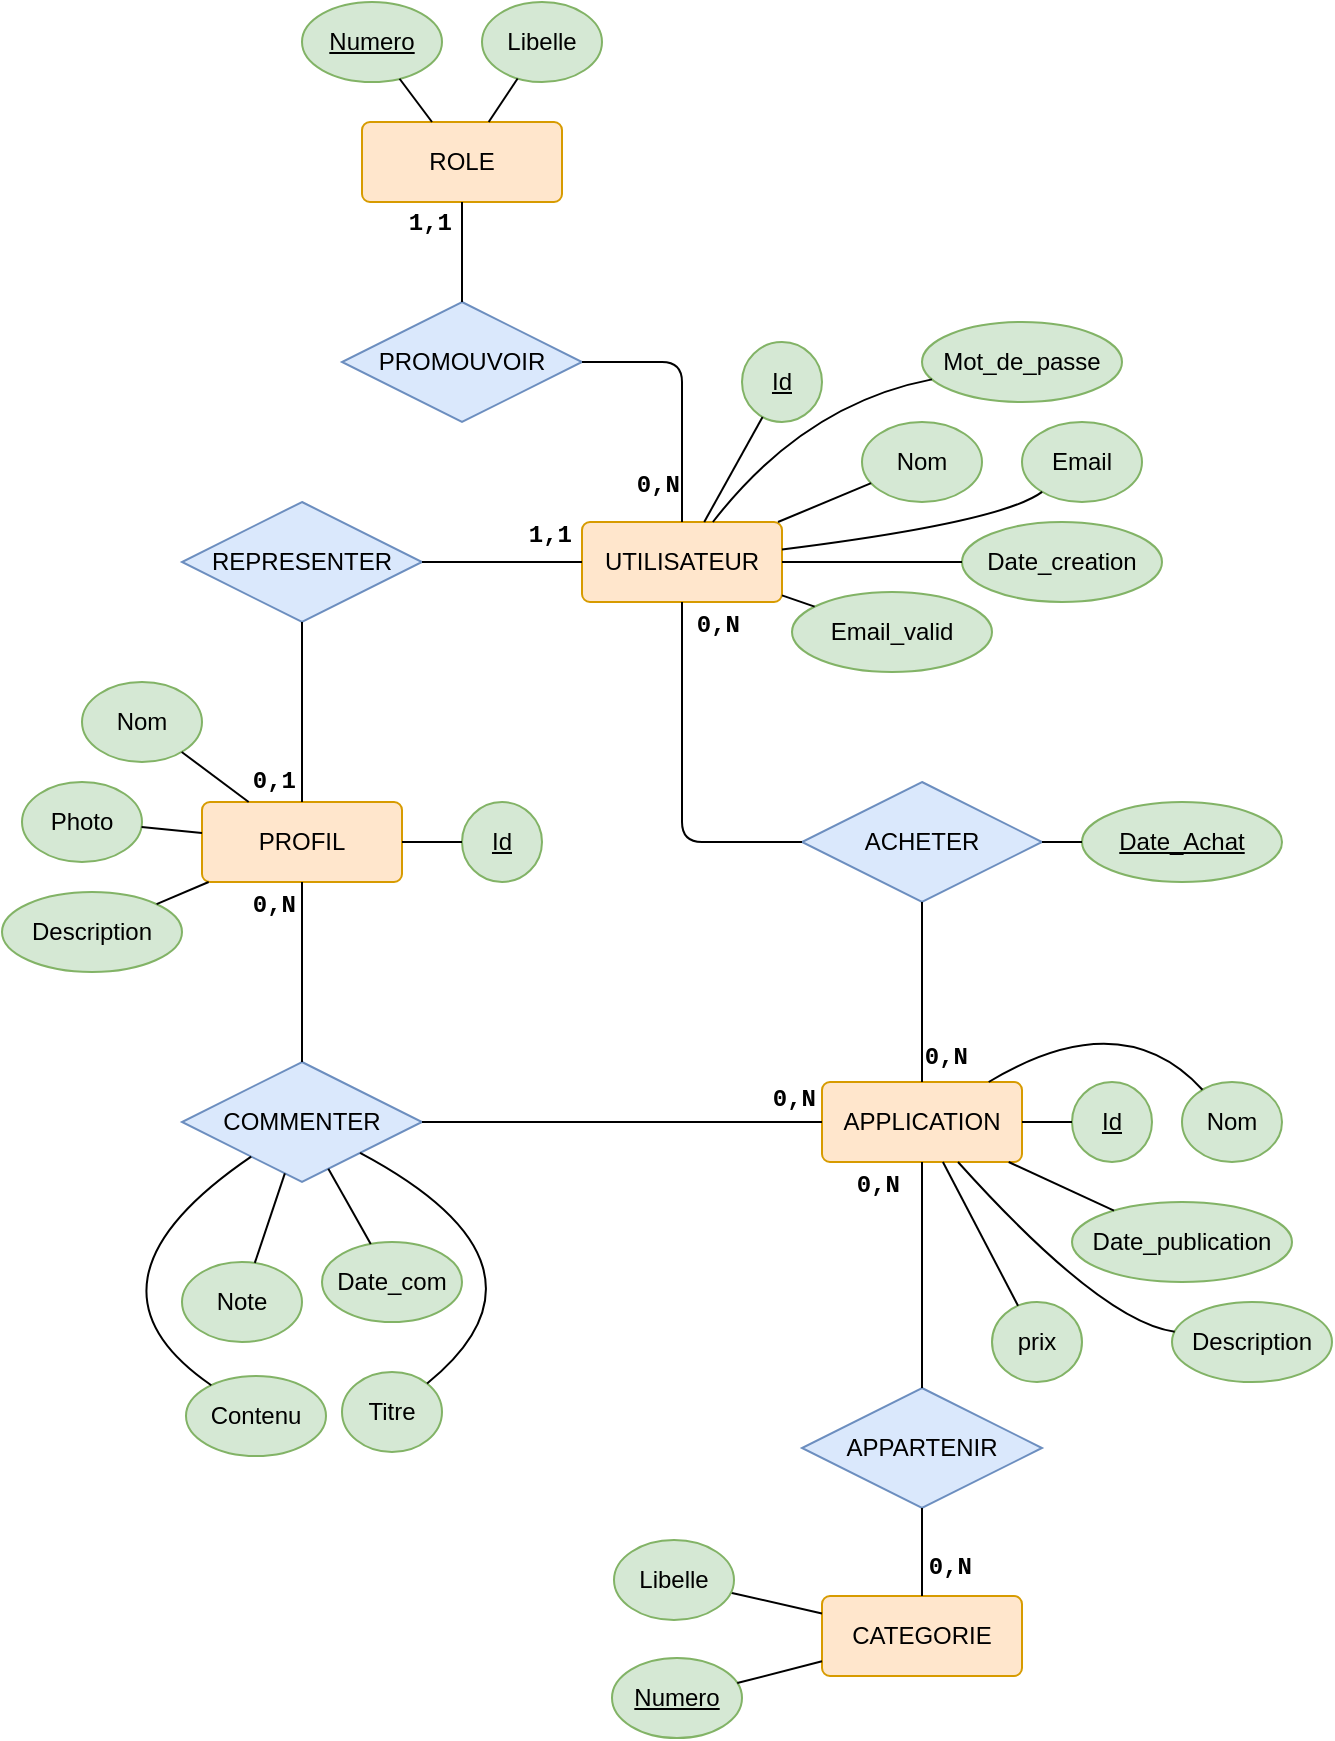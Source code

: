 <mxfile version="28.2.3">
  <diagram name="Page-1" id="irMi6EOYxpXYWQNIVK3N">
    <mxGraphModel dx="824" dy="648" grid="0" gridSize="10" guides="1" tooltips="1" connect="1" arrows="1" fold="1" page="1" pageScale="1" pageWidth="827" pageHeight="1169" math="0" shadow="0">
      <root>
        <mxCell id="0" />
        <mxCell id="1" parent="0" />
        <mxCell id="MrN5kUkZAUSpkwFro3fQ-1" value="UTILISATEUR" style="rounded=1;arcSize=10;whiteSpace=wrap;html=1;align=center;fillColor=#ffe6cc;strokeColor=#d79b00;" vertex="1" parent="1">
          <mxGeometry x="390" y="380" width="100" height="40" as="geometry" />
        </mxCell>
        <mxCell id="MrN5kUkZAUSpkwFro3fQ-2" value="ROLE" style="rounded=1;arcSize=10;whiteSpace=wrap;html=1;align=center;fillColor=#ffe6cc;strokeColor=#d79b00;" vertex="1" parent="1">
          <mxGeometry x="280" y="180" width="100" height="40" as="geometry" />
        </mxCell>
        <mxCell id="MrN5kUkZAUSpkwFro3fQ-3" value="PROFIL" style="rounded=1;arcSize=10;whiteSpace=wrap;html=1;align=center;fillColor=#ffe6cc;strokeColor=#d79b00;" vertex="1" parent="1">
          <mxGeometry x="200" y="520" width="100" height="40" as="geometry" />
        </mxCell>
        <mxCell id="MrN5kUkZAUSpkwFro3fQ-4" value="APPLICATION" style="rounded=1;arcSize=10;whiteSpace=wrap;html=1;align=center;fillColor=#ffe6cc;strokeColor=#d79b00;" vertex="1" parent="1">
          <mxGeometry x="510" y="660" width="100" height="40" as="geometry" />
        </mxCell>
        <mxCell id="MrN5kUkZAUSpkwFro3fQ-5" value="CATEGORIE" style="rounded=1;arcSize=10;whiteSpace=wrap;html=1;align=center;fillColor=#ffe6cc;strokeColor=#d79b00;" vertex="1" parent="1">
          <mxGeometry x="510" y="917" width="100" height="40" as="geometry" />
        </mxCell>
        <mxCell id="MrN5kUkZAUSpkwFro3fQ-6" value="ACHETER" style="shape=rhombus;perimeter=rhombusPerimeter;whiteSpace=wrap;html=1;align=center;fillColor=#dae8fc;strokeColor=#6c8ebf;" vertex="1" parent="1">
          <mxGeometry x="500" y="510" width="120" height="60" as="geometry" />
        </mxCell>
        <mxCell id="MrN5kUkZAUSpkwFro3fQ-7" value="" style="endArrow=none;html=1;rounded=1;fontSize=12;startSize=8;endSize=8;curved=0;" edge="1" parent="1" source="MrN5kUkZAUSpkwFro3fQ-6" target="MrN5kUkZAUSpkwFro3fQ-4">
          <mxGeometry relative="1" as="geometry">
            <mxPoint x="510" y="660" as="sourcePoint" />
            <mxPoint x="670" y="660" as="targetPoint" />
            <Array as="points" />
          </mxGeometry>
        </mxCell>
        <mxCell id="MrN5kUkZAUSpkwFro3fQ-8" value="0,N" style="resizable=0;whiteSpace=wrap;align=right;verticalAlign=bottom;fontFamily=Courier New;fontStyle=1;labelBorderColor=none;html=1;" connectable="0" vertex="1" parent="MrN5kUkZAUSpkwFro3fQ-7">
          <mxGeometry x="1" relative="1" as="geometry">
            <mxPoint x="24" y="-4" as="offset" />
          </mxGeometry>
        </mxCell>
        <mxCell id="MrN5kUkZAUSpkwFro3fQ-9" value="" style="endArrow=none;html=1;rounded=1;fontSize=12;startSize=8;endSize=8;curved=0;" edge="1" parent="1" source="MrN5kUkZAUSpkwFro3fQ-6" target="MrN5kUkZAUSpkwFro3fQ-1">
          <mxGeometry relative="1" as="geometry">
            <mxPoint x="490" y="470" as="sourcePoint" />
            <mxPoint x="650" y="470" as="targetPoint" />
            <Array as="points">
              <mxPoint x="440" y="540" />
            </Array>
          </mxGeometry>
        </mxCell>
        <mxCell id="MrN5kUkZAUSpkwFro3fQ-10" value="0,N" style="resizable=0;whiteSpace=wrap;align=right;verticalAlign=bottom;fontFamily=Courier New;fontStyle=1;labelBorderColor=none;html=1;" connectable="0" vertex="1" parent="MrN5kUkZAUSpkwFro3fQ-9">
          <mxGeometry x="1" relative="1" as="geometry">
            <mxPoint x="30" y="20" as="offset" />
          </mxGeometry>
        </mxCell>
        <mxCell id="MrN5kUkZAUSpkwFro3fQ-11" value="PROMOUVOIR" style="shape=rhombus;perimeter=rhombusPerimeter;whiteSpace=wrap;html=1;align=center;fillColor=#dae8fc;strokeColor=#6c8ebf;" vertex="1" parent="1">
          <mxGeometry x="270" y="270" width="120" height="60" as="geometry" />
        </mxCell>
        <mxCell id="MrN5kUkZAUSpkwFro3fQ-12" value="REPRESENTER" style="shape=rhombus;perimeter=rhombusPerimeter;whiteSpace=wrap;html=1;align=center;fillColor=#dae8fc;strokeColor=#6c8ebf;" vertex="1" parent="1">
          <mxGeometry x="190" y="370" width="120" height="60" as="geometry" />
        </mxCell>
        <mxCell id="MrN5kUkZAUSpkwFro3fQ-13" value="" style="endArrow=none;html=1;rounded=1;fontSize=12;startSize=8;endSize=8;curved=0;" edge="1" parent="1" source="MrN5kUkZAUSpkwFro3fQ-11" target="MrN5kUkZAUSpkwFro3fQ-1">
          <mxGeometry relative="1" as="geometry">
            <mxPoint x="460" y="350" as="sourcePoint" />
            <mxPoint x="620" y="350" as="targetPoint" />
            <Array as="points">
              <mxPoint x="440" y="300" />
            </Array>
          </mxGeometry>
        </mxCell>
        <mxCell id="MrN5kUkZAUSpkwFro3fQ-14" value="0,N" style="resizable=0;whiteSpace=wrap;align=right;verticalAlign=bottom;fontFamily=Courier New;fontStyle=1;labelBorderColor=none;html=1;" connectable="0" vertex="1" parent="MrN5kUkZAUSpkwFro3fQ-13">
          <mxGeometry x="1" relative="1" as="geometry">
            <mxPoint y="-10" as="offset" />
          </mxGeometry>
        </mxCell>
        <mxCell id="MrN5kUkZAUSpkwFro3fQ-15" value="" style="endArrow=none;html=1;rounded=0;fontSize=12;startSize=8;endSize=8;curved=1;" edge="1" parent="1" source="MrN5kUkZAUSpkwFro3fQ-11" target="MrN5kUkZAUSpkwFro3fQ-2">
          <mxGeometry relative="1" as="geometry">
            <mxPoint x="460" y="240" as="sourcePoint" />
            <mxPoint x="620" y="240" as="targetPoint" />
          </mxGeometry>
        </mxCell>
        <mxCell id="MrN5kUkZAUSpkwFro3fQ-16" value="1,1" style="resizable=0;whiteSpace=wrap;align=right;verticalAlign=bottom;fontFamily=Courier New;fontStyle=1;labelBorderColor=none;html=1;" connectable="0" vertex="1" parent="MrN5kUkZAUSpkwFro3fQ-15">
          <mxGeometry x="1" relative="1" as="geometry">
            <mxPoint x="-4" y="19" as="offset" />
          </mxGeometry>
        </mxCell>
        <mxCell id="MrN5kUkZAUSpkwFro3fQ-17" value="" style="endArrow=none;html=1;rounded=0;fontSize=12;startSize=8;endSize=8;curved=1;" edge="1" parent="1" source="MrN5kUkZAUSpkwFro3fQ-12" target="MrN5kUkZAUSpkwFro3fQ-1">
          <mxGeometry relative="1" as="geometry">
            <mxPoint x="380" y="230" as="sourcePoint" />
            <mxPoint x="540" y="230" as="targetPoint" />
          </mxGeometry>
        </mxCell>
        <mxCell id="MrN5kUkZAUSpkwFro3fQ-18" value="1,1" style="resizable=0;whiteSpace=wrap;align=right;verticalAlign=bottom;fontFamily=Courier New;fontStyle=1;labelBorderColor=none;html=1;" connectable="0" vertex="1" parent="MrN5kUkZAUSpkwFro3fQ-17">
          <mxGeometry x="1" relative="1" as="geometry">
            <mxPoint x="-4" y="-5" as="offset" />
          </mxGeometry>
        </mxCell>
        <mxCell id="MrN5kUkZAUSpkwFro3fQ-19" value="" style="endArrow=none;html=1;rounded=0;fontSize=12;startSize=8;endSize=8;curved=1;" edge="1" parent="1" source="MrN5kUkZAUSpkwFro3fQ-12" target="MrN5kUkZAUSpkwFro3fQ-3">
          <mxGeometry relative="1" as="geometry">
            <mxPoint x="340" y="240" as="sourcePoint" />
            <mxPoint x="500" y="240" as="targetPoint" />
          </mxGeometry>
        </mxCell>
        <mxCell id="MrN5kUkZAUSpkwFro3fQ-20" value="0,1" style="resizable=0;whiteSpace=wrap;align=right;verticalAlign=bottom;fontFamily=Courier New;fontStyle=1;labelBorderColor=none;html=1;" connectable="0" vertex="1" parent="MrN5kUkZAUSpkwFro3fQ-19">
          <mxGeometry x="1" relative="1" as="geometry">
            <mxPoint x="-2" y="-2" as="offset" />
          </mxGeometry>
        </mxCell>
        <mxCell id="MrN5kUkZAUSpkwFro3fQ-21" value="COMMENTER" style="shape=rhombus;perimeter=rhombusPerimeter;whiteSpace=wrap;html=1;align=center;fillColor=#dae8fc;strokeColor=#6c8ebf;" vertex="1" parent="1">
          <mxGeometry x="190" y="650" width="120" height="60" as="geometry" />
        </mxCell>
        <mxCell id="MrN5kUkZAUSpkwFro3fQ-22" value="APPARTENIR" style="shape=rhombus;perimeter=rhombusPerimeter;whiteSpace=wrap;html=1;align=center;fillColor=#dae8fc;strokeColor=#6c8ebf;" vertex="1" parent="1">
          <mxGeometry x="500" y="813" width="120" height="60" as="geometry" />
        </mxCell>
        <mxCell id="MrN5kUkZAUSpkwFro3fQ-23" value="" style="endArrow=none;html=1;rounded=0;fontSize=12;startSize=8;endSize=8;curved=1;" edge="1" parent="1" source="MrN5kUkZAUSpkwFro3fQ-21" target="MrN5kUkZAUSpkwFro3fQ-4">
          <mxGeometry relative="1" as="geometry">
            <mxPoint x="300" y="610" as="sourcePoint" />
            <mxPoint x="460" y="610" as="targetPoint" />
          </mxGeometry>
        </mxCell>
        <mxCell id="MrN5kUkZAUSpkwFro3fQ-24" value="0,N" style="resizable=0;whiteSpace=wrap;align=right;verticalAlign=bottom;fontFamily=Courier New;fontStyle=1;labelBorderColor=none;html=1;" connectable="0" vertex="1" parent="MrN5kUkZAUSpkwFro3fQ-23">
          <mxGeometry x="1" relative="1" as="geometry">
            <mxPoint x="-2" y="-3" as="offset" />
          </mxGeometry>
        </mxCell>
        <mxCell id="MrN5kUkZAUSpkwFro3fQ-25" value="" style="endArrow=none;html=1;rounded=1;fontSize=12;startSize=8;endSize=8;curved=0;" edge="1" parent="1" source="MrN5kUkZAUSpkwFro3fQ-22" target="MrN5kUkZAUSpkwFro3fQ-4">
          <mxGeometry relative="1" as="geometry">
            <mxPoint x="320" y="690" as="sourcePoint" />
            <mxPoint x="400" y="690" as="targetPoint" />
            <Array as="points" />
          </mxGeometry>
        </mxCell>
        <mxCell id="MrN5kUkZAUSpkwFro3fQ-26" value="0,N" style="resizable=0;whiteSpace=wrap;align=right;verticalAlign=bottom;fontFamily=Courier New;fontStyle=1;labelBorderColor=none;html=1;" connectable="0" vertex="1" parent="MrN5kUkZAUSpkwFro3fQ-25">
          <mxGeometry x="1" relative="1" as="geometry">
            <mxPoint x="-10" y="20" as="offset" />
          </mxGeometry>
        </mxCell>
        <mxCell id="MrN5kUkZAUSpkwFro3fQ-27" value="" style="endArrow=none;html=1;rounded=0;fontSize=12;startSize=8;endSize=8;curved=1;" edge="1" parent="1" source="MrN5kUkZAUSpkwFro3fQ-21" target="MrN5kUkZAUSpkwFro3fQ-3">
          <mxGeometry relative="1" as="geometry">
            <mxPoint x="260" y="610" as="sourcePoint" />
            <mxPoint x="420" y="610" as="targetPoint" />
          </mxGeometry>
        </mxCell>
        <mxCell id="MrN5kUkZAUSpkwFro3fQ-28" value="0,N" style="resizable=0;whiteSpace=wrap;align=right;verticalAlign=bottom;fontFamily=Courier New;fontStyle=1;labelBorderColor=none;html=1;" connectable="0" vertex="1" parent="MrN5kUkZAUSpkwFro3fQ-27">
          <mxGeometry x="1" relative="1" as="geometry">
            <mxPoint x="-2" y="20" as="offset" />
          </mxGeometry>
        </mxCell>
        <mxCell id="MrN5kUkZAUSpkwFro3fQ-29" value="Date_Achat" style="ellipse;whiteSpace=wrap;html=1;align=center;fontStyle=4;fillColor=#d5e8d4;strokeColor=#82b366;" vertex="1" parent="1">
          <mxGeometry x="640" y="520" width="100" height="40" as="geometry" />
        </mxCell>
        <mxCell id="MrN5kUkZAUSpkwFro3fQ-30" value="Id" style="ellipse;whiteSpace=wrap;html=1;align=center;fontStyle=4;fillColor=#d5e8d4;strokeColor=#82b366;" vertex="1" parent="1">
          <mxGeometry x="635" y="660" width="40" height="40" as="geometry" />
        </mxCell>
        <mxCell id="MrN5kUkZAUSpkwFro3fQ-31" value="Numero" style="ellipse;whiteSpace=wrap;html=1;align=center;fontStyle=4;fillColor=#d5e8d4;strokeColor=#82b366;" vertex="1" parent="1">
          <mxGeometry x="405" y="948" width="65" height="40" as="geometry" />
        </mxCell>
        <mxCell id="MrN5kUkZAUSpkwFro3fQ-32" value="Id" style="ellipse;whiteSpace=wrap;html=1;align=center;fontStyle=4;fillColor=#d5e8d4;strokeColor=#82b366;" vertex="1" parent="1">
          <mxGeometry x="470" y="290" width="40" height="40" as="geometry" />
        </mxCell>
        <mxCell id="MrN5kUkZAUSpkwFro3fQ-33" value="Numero" style="ellipse;whiteSpace=wrap;html=1;align=center;fontStyle=4;fillColor=#d5e8d4;strokeColor=#82b366;" vertex="1" parent="1">
          <mxGeometry x="250" y="120" width="70" height="40" as="geometry" />
        </mxCell>
        <mxCell id="MrN5kUkZAUSpkwFro3fQ-34" value="Id" style="ellipse;whiteSpace=wrap;html=1;align=center;fontStyle=4;fillColor=#d5e8d4;strokeColor=#82b366;" vertex="1" parent="1">
          <mxGeometry x="330" y="520" width="40" height="40" as="geometry" />
        </mxCell>
        <mxCell id="MrN5kUkZAUSpkwFro3fQ-35" value="" style="endArrow=none;html=1;rounded=0;fontSize=12;startSize=8;endSize=8;curved=1;" edge="1" parent="1" source="MrN5kUkZAUSpkwFro3fQ-29" target="MrN5kUkZAUSpkwFro3fQ-6">
          <mxGeometry relative="1" as="geometry">
            <mxPoint x="590" y="480" as="sourcePoint" />
            <mxPoint x="750" y="480" as="targetPoint" />
          </mxGeometry>
        </mxCell>
        <mxCell id="MrN5kUkZAUSpkwFro3fQ-36" value="Titre" style="ellipse;whiteSpace=wrap;html=1;align=center;fillColor=#d5e8d4;strokeColor=#82b366;" vertex="1" parent="1">
          <mxGeometry x="270" y="805" width="50" height="40" as="geometry" />
        </mxCell>
        <mxCell id="MrN5kUkZAUSpkwFro3fQ-37" value="" style="endArrow=none;html=1;rounded=0;fontSize=12;startSize=8;endSize=8;curved=1;" edge="1" parent="1" source="MrN5kUkZAUSpkwFro3fQ-36" target="MrN5kUkZAUSpkwFro3fQ-21">
          <mxGeometry relative="1" as="geometry">
            <mxPoint x="260" y="750" as="sourcePoint" />
            <mxPoint x="420" y="750" as="targetPoint" />
            <Array as="points">
              <mxPoint x="385" y="752" />
            </Array>
          </mxGeometry>
        </mxCell>
        <mxCell id="MrN5kUkZAUSpkwFro3fQ-38" value="Contenu" style="ellipse;whiteSpace=wrap;html=1;align=center;fillColor=#d5e8d4;strokeColor=#82b366;" vertex="1" parent="1">
          <mxGeometry x="192" y="807" width="70" height="40" as="geometry" />
        </mxCell>
        <mxCell id="MrN5kUkZAUSpkwFro3fQ-39" value="Note" style="ellipse;whiteSpace=wrap;html=1;align=center;fillColor=#d5e8d4;strokeColor=#82b366;" vertex="1" parent="1">
          <mxGeometry x="190" y="750" width="60" height="40" as="geometry" />
        </mxCell>
        <mxCell id="MrN5kUkZAUSpkwFro3fQ-40" value="Date_com" style="ellipse;whiteSpace=wrap;html=1;align=center;fillColor=#d5e8d4;strokeColor=#82b366;" vertex="1" parent="1">
          <mxGeometry x="260" y="740" width="70" height="40" as="geometry" />
        </mxCell>
        <mxCell id="MrN5kUkZAUSpkwFro3fQ-41" value="" style="endArrow=none;html=1;rounded=0;fontSize=12;startSize=8;endSize=8;curved=1;" edge="1" parent="1" source="MrN5kUkZAUSpkwFro3fQ-38" target="MrN5kUkZAUSpkwFro3fQ-21">
          <mxGeometry relative="1" as="geometry">
            <mxPoint x="220" y="720" as="sourcePoint" />
            <mxPoint x="380" y="720" as="targetPoint" />
            <Array as="points">
              <mxPoint x="131" y="761" />
            </Array>
          </mxGeometry>
        </mxCell>
        <mxCell id="MrN5kUkZAUSpkwFro3fQ-42" value="" style="endArrow=none;html=1;rounded=0;fontSize=12;startSize=8;endSize=8;curved=1;" edge="1" parent="1" source="MrN5kUkZAUSpkwFro3fQ-31" target="MrN5kUkZAUSpkwFro3fQ-5">
          <mxGeometry relative="1" as="geometry">
            <mxPoint x="310" y="744" as="sourcePoint" />
            <mxPoint x="360" y="708" as="targetPoint" />
          </mxGeometry>
        </mxCell>
        <mxCell id="MrN5kUkZAUSpkwFro3fQ-43" value="" style="endArrow=none;html=1;rounded=0;fontSize=12;startSize=8;endSize=8;curved=1;" edge="1" parent="1" source="MrN5kUkZAUSpkwFro3fQ-76" target="MrN5kUkZAUSpkwFro3fQ-5">
          <mxGeometry relative="1" as="geometry">
            <mxPoint x="299" y="870" as="sourcePoint" />
            <mxPoint x="354" y="870" as="targetPoint" />
          </mxGeometry>
        </mxCell>
        <mxCell id="MrN5kUkZAUSpkwFro3fQ-44" value="" style="endArrow=none;html=1;rounded=0;fontSize=12;startSize=8;endSize=8;curved=1;" edge="1" parent="1" source="MrN5kUkZAUSpkwFro3fQ-39" target="MrN5kUkZAUSpkwFro3fQ-21">
          <mxGeometry relative="1" as="geometry">
            <mxPoint x="300" y="830" as="sourcePoint" />
            <mxPoint x="460" y="830" as="targetPoint" />
          </mxGeometry>
        </mxCell>
        <mxCell id="MrN5kUkZAUSpkwFro3fQ-45" value="" style="endArrow=none;html=1;rounded=0;fontSize=12;startSize=8;endSize=8;curved=1;" edge="1" parent="1" source="MrN5kUkZAUSpkwFro3fQ-40" target="MrN5kUkZAUSpkwFro3fQ-21">
          <mxGeometry relative="1" as="geometry">
            <mxPoint x="248" y="760" as="sourcePoint" />
            <mxPoint x="263" y="716" as="targetPoint" />
          </mxGeometry>
        </mxCell>
        <mxCell id="MrN5kUkZAUSpkwFro3fQ-46" value="Nom" style="ellipse;whiteSpace=wrap;html=1;align=center;fillColor=#d5e8d4;strokeColor=#82b366;" vertex="1" parent="1">
          <mxGeometry x="690" y="660" width="50" height="40" as="geometry" />
        </mxCell>
        <mxCell id="MrN5kUkZAUSpkwFro3fQ-47" value="Date_publication" style="ellipse;whiteSpace=wrap;html=1;align=center;fillColor=#d5e8d4;strokeColor=#82b366;" vertex="1" parent="1">
          <mxGeometry x="635" y="720" width="110" height="40" as="geometry" />
        </mxCell>
        <mxCell id="MrN5kUkZAUSpkwFro3fQ-48" value="Nom" style="ellipse;whiteSpace=wrap;html=1;align=center;fillColor=#d5e8d4;strokeColor=#82b366;" vertex="1" parent="1">
          <mxGeometry x="140" y="460" width="60" height="40" as="geometry" />
        </mxCell>
        <mxCell id="MrN5kUkZAUSpkwFro3fQ-49" value="Photo" style="ellipse;whiteSpace=wrap;html=1;align=center;fillColor=#d5e8d4;strokeColor=#82b366;" vertex="1" parent="1">
          <mxGeometry x="110" y="510" width="60" height="40" as="geometry" />
        </mxCell>
        <mxCell id="MrN5kUkZAUSpkwFro3fQ-50" value="Description" style="ellipse;whiteSpace=wrap;html=1;align=center;fillColor=#d5e8d4;strokeColor=#82b366;" vertex="1" parent="1">
          <mxGeometry x="100" y="565" width="90" height="40" as="geometry" />
        </mxCell>
        <mxCell id="MrN5kUkZAUSpkwFro3fQ-51" value="Email" style="ellipse;whiteSpace=wrap;html=1;align=center;fillColor=#d5e8d4;strokeColor=#82b366;" vertex="1" parent="1">
          <mxGeometry x="610" y="330" width="60" height="40" as="geometry" />
        </mxCell>
        <mxCell id="MrN5kUkZAUSpkwFro3fQ-52" value="Date_creation" style="ellipse;whiteSpace=wrap;html=1;align=center;fillColor=#d5e8d4;strokeColor=#82b366;" vertex="1" parent="1">
          <mxGeometry x="580" y="380" width="100" height="40" as="geometry" />
        </mxCell>
        <mxCell id="MrN5kUkZAUSpkwFro3fQ-77" value="Email_valid" style="ellipse;whiteSpace=wrap;html=1;align=center;fillColor=#d5e8d4;strokeColor=#82b366;" vertex="1" parent="1">
          <mxGeometry x="495" y="415" width="100" height="40" as="geometry" />
        </mxCell>
        <mxCell id="MrN5kUkZAUSpkwFro3fQ-53" value="Mot_de_passe" style="ellipse;whiteSpace=wrap;html=1;align=center;fillColor=#d5e8d4;strokeColor=#82b366;" vertex="1" parent="1">
          <mxGeometry x="560" y="280" width="100" height="40" as="geometry" />
        </mxCell>
        <mxCell id="MrN5kUkZAUSpkwFro3fQ-54" value="Libelle" style="ellipse;whiteSpace=wrap;html=1;align=center;fillColor=#d5e8d4;strokeColor=#82b366;" vertex="1" parent="1">
          <mxGeometry x="340" y="120" width="60" height="40" as="geometry" />
        </mxCell>
        <mxCell id="MrN5kUkZAUSpkwFro3fQ-55" value="Nom" style="ellipse;whiteSpace=wrap;html=1;align=center;fillColor=#d5e8d4;strokeColor=#82b366;" vertex="1" parent="1">
          <mxGeometry x="530" y="330" width="60" height="40" as="geometry" />
        </mxCell>
        <mxCell id="MrN5kUkZAUSpkwFro3fQ-56" value="prix" style="ellipse;whiteSpace=wrap;html=1;align=center;fillColor=#d5e8d4;strokeColor=#82b366;" vertex="1" parent="1">
          <mxGeometry x="595" y="770" width="45" height="40" as="geometry" />
        </mxCell>
        <mxCell id="MrN5kUkZAUSpkwFro3fQ-57" value="Description" style="ellipse;whiteSpace=wrap;html=1;align=center;fillColor=#d5e8d4;strokeColor=#82b366;" vertex="1" parent="1">
          <mxGeometry x="685" y="770" width="80" height="40" as="geometry" />
        </mxCell>
        <mxCell id="MrN5kUkZAUSpkwFro3fQ-58" value="" style="endArrow=none;html=1;rounded=0;fontSize=12;startSize=8;endSize=8;curved=1;" edge="1" parent="1" source="MrN5kUkZAUSpkwFro3fQ-46" target="MrN5kUkZAUSpkwFro3fQ-4">
          <mxGeometry relative="1" as="geometry">
            <mxPoint x="420" y="750" as="sourcePoint" />
            <mxPoint x="580" y="750" as="targetPoint" />
            <Array as="points">
              <mxPoint x="660" y="620" />
            </Array>
          </mxGeometry>
        </mxCell>
        <mxCell id="MrN5kUkZAUSpkwFro3fQ-59" value="" style="endArrow=none;html=1;rounded=0;fontSize=12;startSize=8;endSize=8;curved=1;" edge="1" parent="1" source="MrN5kUkZAUSpkwFro3fQ-57" target="MrN5kUkZAUSpkwFro3fQ-4">
          <mxGeometry relative="1" as="geometry">
            <mxPoint x="375" y="738" as="sourcePoint" />
            <mxPoint x="418" y="710" as="targetPoint" />
            <Array as="points">
              <mxPoint x="650" y="780" />
            </Array>
          </mxGeometry>
        </mxCell>
        <mxCell id="MrN5kUkZAUSpkwFro3fQ-60" value="" style="endArrow=none;html=1;rounded=0;fontSize=12;startSize=8;endSize=8;curved=1;" edge="1" parent="1" source="MrN5kUkZAUSpkwFro3fQ-30" target="MrN5kUkZAUSpkwFro3fQ-4">
          <mxGeometry relative="1" as="geometry">
            <mxPoint x="370" y="791" as="sourcePoint" />
            <mxPoint x="434" y="710" as="targetPoint" />
          </mxGeometry>
        </mxCell>
        <mxCell id="MrN5kUkZAUSpkwFro3fQ-61" value="" style="endArrow=none;html=1;rounded=0;fontSize=12;startSize=8;endSize=8;curved=1;" edge="1" parent="1" source="MrN5kUkZAUSpkwFro3fQ-56" target="MrN5kUkZAUSpkwFro3fQ-4">
          <mxGeometry relative="1" as="geometry">
            <mxPoint x="415" y="820" as="sourcePoint" />
            <mxPoint x="445" y="710" as="targetPoint" />
          </mxGeometry>
        </mxCell>
        <mxCell id="MrN5kUkZAUSpkwFro3fQ-62" value="" style="endArrow=none;html=1;rounded=0;fontSize=12;startSize=8;endSize=8;curved=1;" edge="1" parent="1" source="MrN5kUkZAUSpkwFro3fQ-47" target="MrN5kUkZAUSpkwFro3fQ-4">
          <mxGeometry relative="1" as="geometry">
            <mxPoint x="491" y="753" as="sourcePoint" />
            <mxPoint x="463" y="710" as="targetPoint" />
          </mxGeometry>
        </mxCell>
        <mxCell id="MrN5kUkZAUSpkwFro3fQ-63" value="" style="endArrow=none;html=1;rounded=0;fontSize=12;startSize=8;endSize=8;curved=1;" edge="1" parent="1" source="MrN5kUkZAUSpkwFro3fQ-2" target="MrN5kUkZAUSpkwFro3fQ-33">
          <mxGeometry relative="1" as="geometry">
            <mxPoint x="280" y="110" as="sourcePoint" />
            <mxPoint x="350" y="150" as="targetPoint" />
          </mxGeometry>
        </mxCell>
        <mxCell id="MrN5kUkZAUSpkwFro3fQ-64" value="" style="endArrow=none;html=1;rounded=0;fontSize=12;startSize=8;endSize=8;curved=1;" edge="1" parent="1" source="MrN5kUkZAUSpkwFro3fQ-1" target="MrN5kUkZAUSpkwFro3fQ-32">
          <mxGeometry relative="1" as="geometry">
            <mxPoint x="250" y="270" as="sourcePoint" />
            <mxPoint x="410" y="270" as="targetPoint" />
          </mxGeometry>
        </mxCell>
        <mxCell id="MrN5kUkZAUSpkwFro3fQ-65" value="" style="endArrow=none;html=1;rounded=0;fontSize=12;startSize=8;endSize=8;curved=1;" edge="1" parent="1" source="MrN5kUkZAUSpkwFro3fQ-34" target="MrN5kUkZAUSpkwFro3fQ-3">
          <mxGeometry relative="1" as="geometry">
            <mxPoint x="140" y="330" as="sourcePoint" />
            <mxPoint x="300" y="330" as="targetPoint" />
          </mxGeometry>
        </mxCell>
        <mxCell id="MrN5kUkZAUSpkwFro3fQ-66" value="" style="endArrow=none;html=1;rounded=0;fontSize=12;startSize=8;endSize=8;curved=1;" edge="1" parent="1" source="MrN5kUkZAUSpkwFro3fQ-50" target="MrN5kUkZAUSpkwFro3fQ-3">
          <mxGeometry relative="1" as="geometry">
            <mxPoint x="290" y="470" as="sourcePoint" />
            <mxPoint x="450" y="470" as="targetPoint" />
          </mxGeometry>
        </mxCell>
        <mxCell id="MrN5kUkZAUSpkwFro3fQ-67" value="" style="endArrow=none;html=1;rounded=0;fontSize=12;startSize=8;endSize=8;curved=1;" edge="1" parent="1" source="MrN5kUkZAUSpkwFro3fQ-49" target="MrN5kUkZAUSpkwFro3fQ-3">
          <mxGeometry relative="1" as="geometry">
            <mxPoint x="165" y="550" as="sourcePoint" />
            <mxPoint x="210" y="550" as="targetPoint" />
          </mxGeometry>
        </mxCell>
        <mxCell id="MrN5kUkZAUSpkwFro3fQ-68" value="" style="endArrow=none;html=1;rounded=0;fontSize=12;startSize=8;endSize=8;curved=1;" edge="1" parent="1" source="MrN5kUkZAUSpkwFro3fQ-48" target="MrN5kUkZAUSpkwFro3fQ-3">
          <mxGeometry relative="1" as="geometry">
            <mxPoint x="145" y="501" as="sourcePoint" />
            <mxPoint x="213" y="530" as="targetPoint" />
          </mxGeometry>
        </mxCell>
        <mxCell id="MrN5kUkZAUSpkwFro3fQ-69" value="" style="endArrow=none;html=1;rounded=0;fontSize=12;startSize=8;endSize=8;curved=1;" edge="1" parent="1" source="MrN5kUkZAUSpkwFro3fQ-2" target="MrN5kUkZAUSpkwFro3fQ-54">
          <mxGeometry relative="1" as="geometry">
            <mxPoint x="510" y="50" as="sourcePoint" />
            <mxPoint x="670" y="50" as="targetPoint" />
          </mxGeometry>
        </mxCell>
        <mxCell id="MrN5kUkZAUSpkwFro3fQ-70" value="" style="endArrow=none;html=1;rounded=0;fontSize=12;startSize=8;endSize=8;curved=1;" edge="1" parent="1" source="MrN5kUkZAUSpkwFro3fQ-51" target="MrN5kUkZAUSpkwFro3fQ-1">
          <mxGeometry relative="1" as="geometry">
            <mxPoint x="400" y="210" as="sourcePoint" />
            <mxPoint x="550" y="120" as="targetPoint" />
            <Array as="points">
              <mxPoint x="600" y="380" />
            </Array>
          </mxGeometry>
        </mxCell>
        <mxCell id="MrN5kUkZAUSpkwFro3fQ-71" value="" style="endArrow=none;html=1;rounded=0;fontSize=12;startSize=8;endSize=8;curved=1;" edge="1" parent="1" source="MrN5kUkZAUSpkwFro3fQ-53" target="MrN5kUkZAUSpkwFro3fQ-1">
          <mxGeometry relative="1" as="geometry">
            <mxPoint x="414" y="240" as="sourcePoint" />
            <mxPoint x="446" y="390" as="targetPoint" />
            <Array as="points">
              <mxPoint x="501" y="321" />
            </Array>
          </mxGeometry>
        </mxCell>
        <mxCell id="MrN5kUkZAUSpkwFro3fQ-72" value="" style="endArrow=none;html=1;rounded=0;fontSize=12;startSize=8;endSize=8;curved=1;" edge="1" parent="1" source="MrN5kUkZAUSpkwFro3fQ-55" target="MrN5kUkZAUSpkwFro3fQ-1">
          <mxGeometry relative="1" as="geometry">
            <mxPoint x="334" y="249" as="sourcePoint" />
            <mxPoint x="436" y="390" as="targetPoint" />
          </mxGeometry>
        </mxCell>
        <mxCell id="MrN5kUkZAUSpkwFro3fQ-73" value="" style="endArrow=none;html=1;rounded=0;fontSize=12;startSize=8;endSize=8;curved=1;" edge="1" parent="1" source="MrN5kUkZAUSpkwFro3fQ-52" target="MrN5kUkZAUSpkwFro3fQ-1">
          <mxGeometry relative="1" as="geometry">
            <mxPoint x="362" y="354" as="sourcePoint" />
            <mxPoint x="419" y="390" as="targetPoint" />
          </mxGeometry>
        </mxCell>
        <mxCell id="MrN5kUkZAUSpkwFro3fQ-78" value="" style="endArrow=none;html=1;rounded=0;fontSize=12;startSize=8;endSize=8;curved=1;" edge="1" parent="1" source="MrN5kUkZAUSpkwFro3fQ-77" target="MrN5kUkZAUSpkwFro3fQ-1">
          <mxGeometry relative="1" as="geometry">
            <mxPoint x="590" y="410" as="sourcePoint" />
            <mxPoint x="500" y="410" as="targetPoint" />
          </mxGeometry>
        </mxCell>
        <mxCell id="MrN5kUkZAUSpkwFro3fQ-74" value="" style="endArrow=none;html=1;rounded=0;fontSize=12;startSize=8;endSize=8;curved=1;" edge="1" parent="1" source="MrN5kUkZAUSpkwFro3fQ-22" target="MrN5kUkZAUSpkwFro3fQ-5">
          <mxGeometry relative="1" as="geometry">
            <mxPoint x="260" y="800" as="sourcePoint" />
            <mxPoint x="420" y="800" as="targetPoint" />
          </mxGeometry>
        </mxCell>
        <mxCell id="MrN5kUkZAUSpkwFro3fQ-75" value="0,N" style="resizable=0;whiteSpace=wrap;align=right;verticalAlign=bottom;fontFamily=Courier New;fontStyle=1;labelBorderColor=none;html=1;" connectable="0" vertex="1" parent="MrN5kUkZAUSpkwFro3fQ-74">
          <mxGeometry x="1" relative="1" as="geometry">
            <mxPoint x="26" y="-6" as="offset" />
          </mxGeometry>
        </mxCell>
        <mxCell id="MrN5kUkZAUSpkwFro3fQ-76" value="Libelle" style="ellipse;whiteSpace=wrap;html=1;align=center;fillColor=#d5e8d4;strokeColor=#82b366;" vertex="1" parent="1">
          <mxGeometry x="406" y="889" width="60" height="40" as="geometry" />
        </mxCell>
      </root>
    </mxGraphModel>
  </diagram>
</mxfile>
